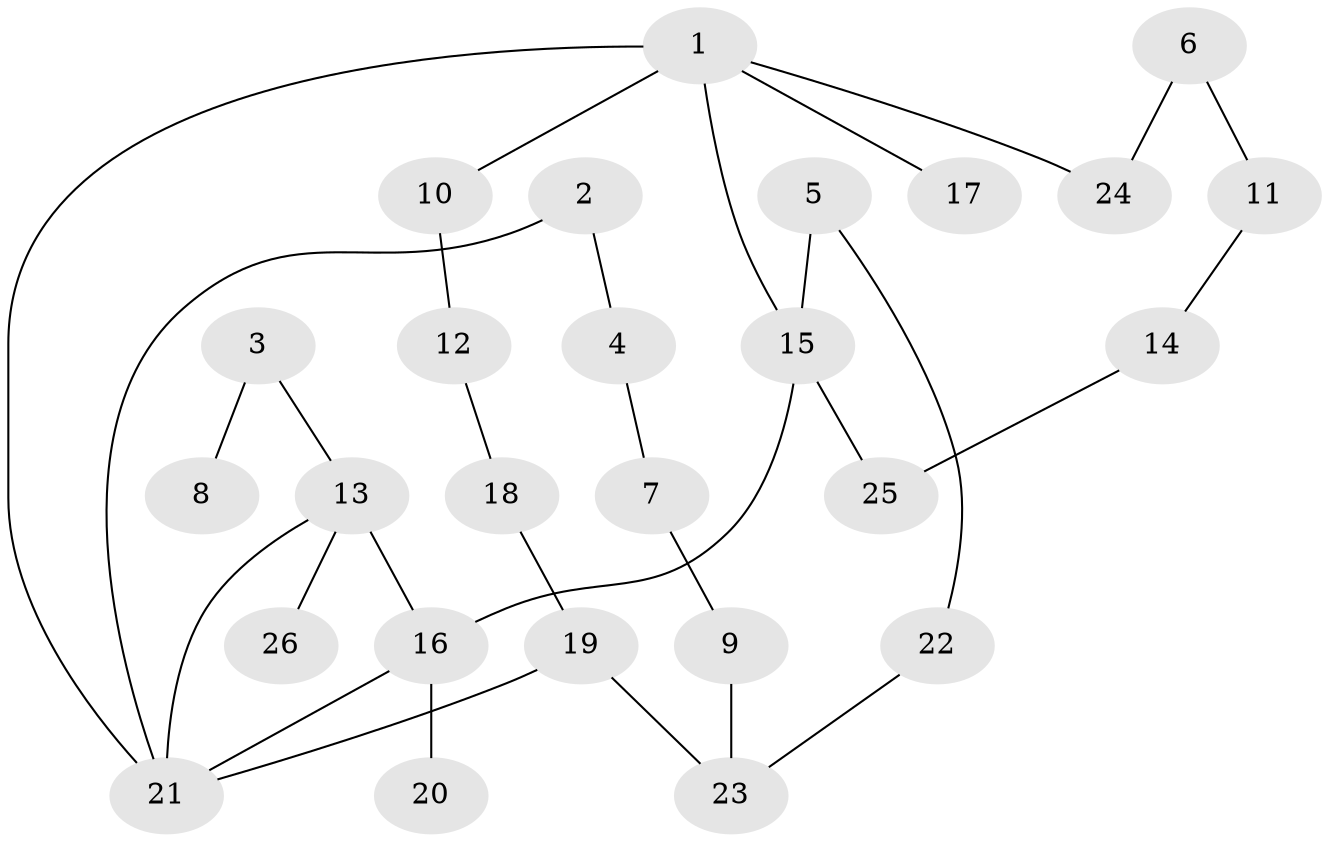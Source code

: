 // original degree distribution, {4: 0.09803921568627451, 7: 0.0196078431372549, 5: 0.0196078431372549, 3: 0.13725490196078433, 2: 0.3333333333333333, 1: 0.37254901960784315, 6: 0.0196078431372549}
// Generated by graph-tools (version 1.1) at 2025/01/03/09/25 03:01:08]
// undirected, 26 vertices, 31 edges
graph export_dot {
graph [start="1"]
  node [color=gray90,style=filled];
  1;
  2;
  3;
  4;
  5;
  6;
  7;
  8;
  9;
  10;
  11;
  12;
  13;
  14;
  15;
  16;
  17;
  18;
  19;
  20;
  21;
  22;
  23;
  24;
  25;
  26;
  1 -- 10 [weight=1.0];
  1 -- 15 [weight=1.0];
  1 -- 17 [weight=1.0];
  1 -- 21 [weight=1.0];
  1 -- 24 [weight=1.0];
  2 -- 4 [weight=1.0];
  2 -- 21 [weight=1.0];
  3 -- 8 [weight=1.0];
  3 -- 13 [weight=1.0];
  4 -- 7 [weight=1.0];
  5 -- 15 [weight=1.0];
  5 -- 22 [weight=1.0];
  6 -- 11 [weight=1.0];
  6 -- 24 [weight=1.0];
  7 -- 9 [weight=1.0];
  9 -- 23 [weight=1.0];
  10 -- 12 [weight=1.0];
  11 -- 14 [weight=1.0];
  12 -- 18 [weight=1.0];
  13 -- 16 [weight=1.0];
  13 -- 21 [weight=1.0];
  13 -- 26 [weight=1.0];
  14 -- 25 [weight=1.0];
  15 -- 16 [weight=1.0];
  15 -- 25 [weight=1.0];
  16 -- 20 [weight=1.0];
  16 -- 21 [weight=1.0];
  18 -- 19 [weight=1.0];
  19 -- 21 [weight=1.0];
  19 -- 23 [weight=1.0];
  22 -- 23 [weight=1.0];
}

